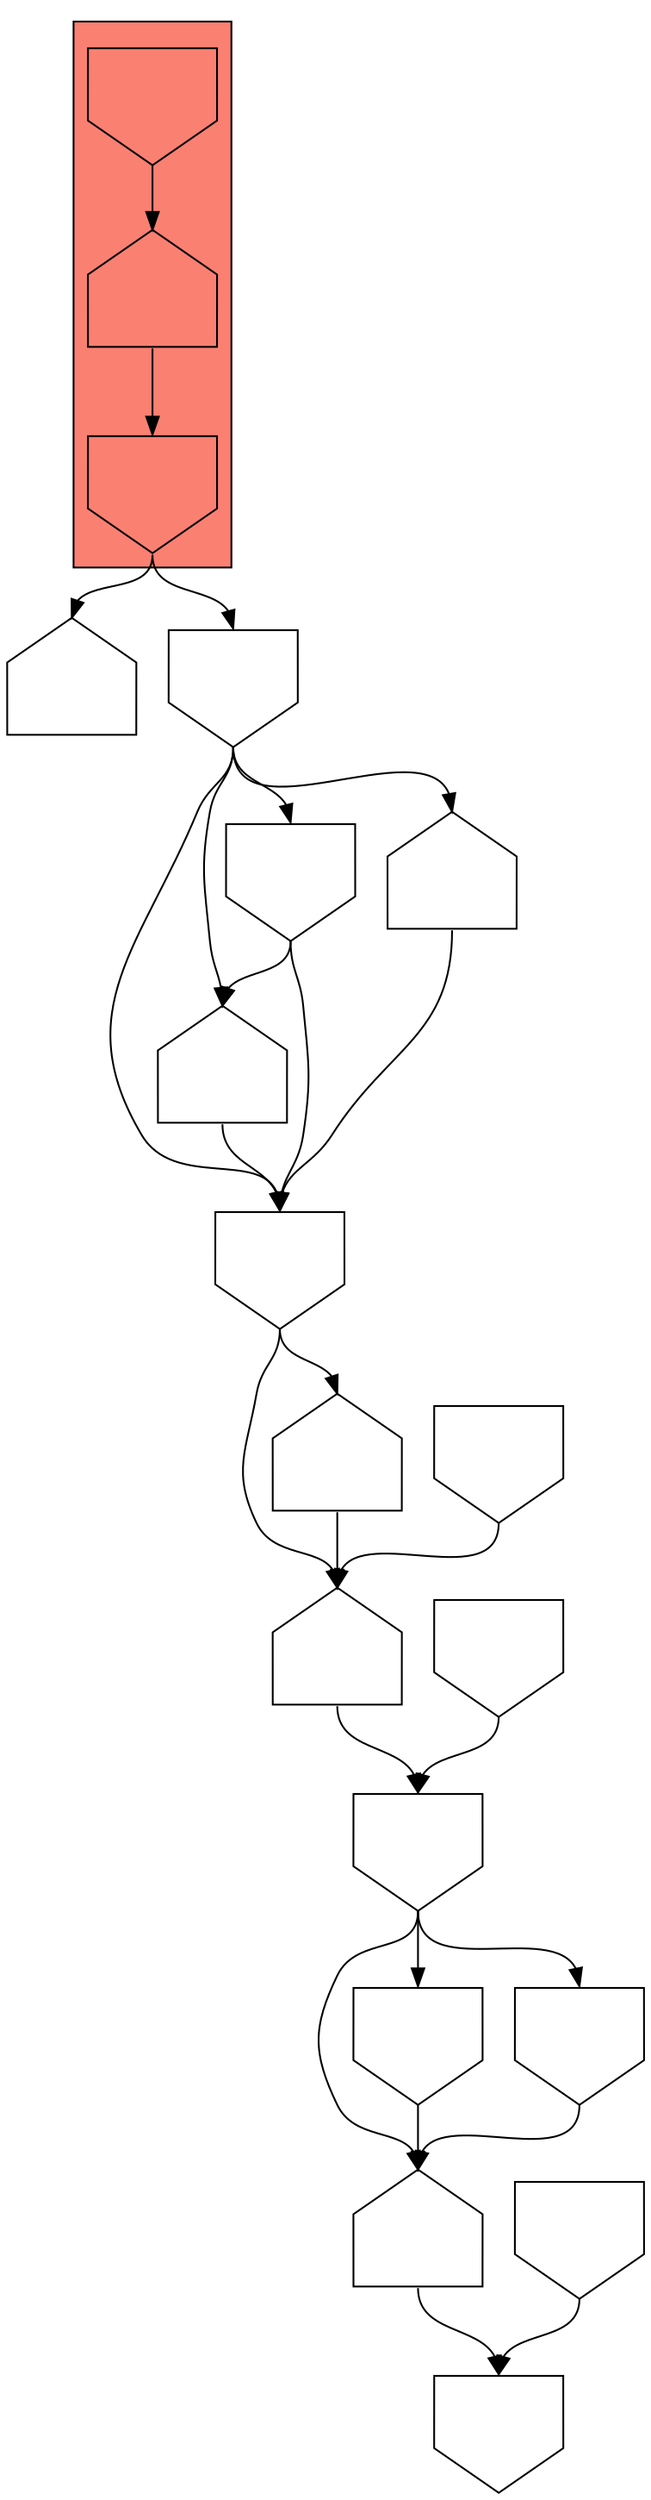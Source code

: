 digraph asm {
	edge [headport=n,tailport=s];
subgraph cluster_C6501_3326_562 {
	6501 [label="",height=1,width=1,shape=invhouse];
	3326 [label="",height=1,width=1,shape=house];
	562 [label="",height=1,width=1,shape=invhouse];
	style=filled;
	fillcolor=salmon;
}
	12469 [label="",height=1,width=1,shape=house];
	20244 [label="",height=1,width=1,shape=invhouse];
	2586 [label="",height=1,width=1,shape=invhouse];
	11116 [label="",height=1,width=1,shape=house];
	7851 [label="",height=1,width=1,shape=invhouse];
	11846 [label="",height=1,width=1,shape=house];
	12564 [label="",height=1,width=1,shape=invhouse];
	17282 [label="",height=1,width=1,shape=invhouse];
	13363 [label="",height=1,width=1,shape=invhouse];
	16574 [label="",height=1,width=1,shape=invhouse];
	18097 [label="",height=1,width=1,shape=invhouse];
	14800 [label="",height=1,width=1,shape=house];
	15923 [label="",height=1,width=1,shape=invhouse];
	9909 [label="",height=1,width=1,shape=house];
	10176 [label="",height=1,width=1,shape=invhouse];
	13396 [label="",height=1,width=1,shape=house];
	6501 -> 3326
	3326 -> 562
	562 -> 12469
	562 -> 20244
	20244 -> 2586
	20244 -> 9909
	20244 -> 10176
	20244 -> 13396
	2586 -> 11116
	2586 -> 14800
	11116 -> 7851
	7851 -> 11846
	7851 -> 13363
	7851 -> 16574
	11846 -> 12564
	17282 -> 12564
	13363 -> 11846
	16574 -> 11846
	18097 -> 7851
	14800 -> 11116
	15923 -> 11116
	9909 -> 2586
	10176 -> 2586
	10176 -> 9909
	13396 -> 2586
}